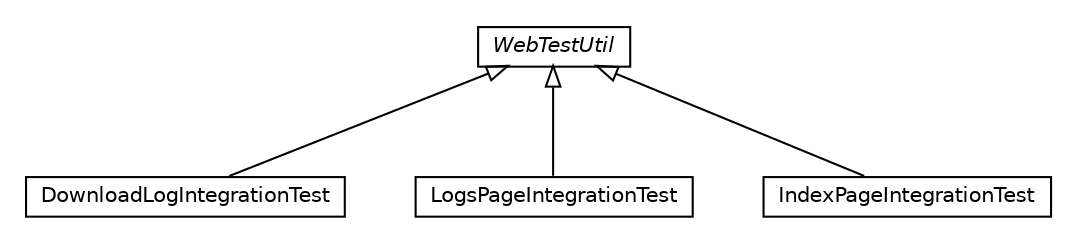 #!/usr/local/bin/dot
#
# Class diagram 
# Generated by UMLGraph version R5_6-24-gf6e263 (http://www.umlgraph.org/)
#

digraph G {
	edge [fontname="Helvetica",fontsize=10,labelfontname="Helvetica",labelfontsize=10];
	node [fontname="Helvetica",fontsize=10,shape=plaintext];
	nodesep=0.25;
	ranksep=0.5;
	// nl.b3p.web.DownloadLogIntegrationTest
	c28 [label=<<table title="nl.b3p.web.DownloadLogIntegrationTest" border="0" cellborder="1" cellspacing="0" cellpadding="2" port="p" href="./DownloadLogIntegrationTest.html">
		<tr><td><table border="0" cellspacing="0" cellpadding="1">
<tr><td align="center" balign="center"> DownloadLogIntegrationTest </td></tr>
		</table></td></tr>
		</table>>, URL="./DownloadLogIntegrationTest.html", fontname="Helvetica", fontcolor="black", fontsize=10.0];
	// nl.b3p.web.WebTestUtil
	c29 [label=<<table title="nl.b3p.web.WebTestUtil" border="0" cellborder="1" cellspacing="0" cellpadding="2" port="p" href="./WebTestUtil.html">
		<tr><td><table border="0" cellspacing="0" cellpadding="1">
<tr><td align="center" balign="center"><font face="Helvetica-Oblique"> WebTestUtil </font></td></tr>
		</table></td></tr>
		</table>>, URL="./WebTestUtil.html", fontname="Helvetica", fontcolor="black", fontsize=10.0];
	// nl.b3p.web.LogsPageIntegrationTest
	c30 [label=<<table title="nl.b3p.web.LogsPageIntegrationTest" border="0" cellborder="1" cellspacing="0" cellpadding="2" port="p" href="./LogsPageIntegrationTest.html">
		<tr><td><table border="0" cellspacing="0" cellpadding="1">
<tr><td align="center" balign="center"> LogsPageIntegrationTest </td></tr>
		</table></td></tr>
		</table>>, URL="./LogsPageIntegrationTest.html", fontname="Helvetica", fontcolor="black", fontsize=10.0];
	// nl.b3p.web.IndexPageIntegrationTest
	c31 [label=<<table title="nl.b3p.web.IndexPageIntegrationTest" border="0" cellborder="1" cellspacing="0" cellpadding="2" port="p" href="./IndexPageIntegrationTest.html">
		<tr><td><table border="0" cellspacing="0" cellpadding="1">
<tr><td align="center" balign="center"> IndexPageIntegrationTest </td></tr>
		</table></td></tr>
		</table>>, URL="./IndexPageIntegrationTest.html", fontname="Helvetica", fontcolor="black", fontsize=10.0];
	//nl.b3p.web.DownloadLogIntegrationTest extends nl.b3p.web.WebTestUtil
	c29:p -> c28:p [dir=back,arrowtail=empty];
	//nl.b3p.web.LogsPageIntegrationTest extends nl.b3p.web.WebTestUtil
	c29:p -> c30:p [dir=back,arrowtail=empty];
	//nl.b3p.web.IndexPageIntegrationTest extends nl.b3p.web.WebTestUtil
	c29:p -> c31:p [dir=back,arrowtail=empty];
}

